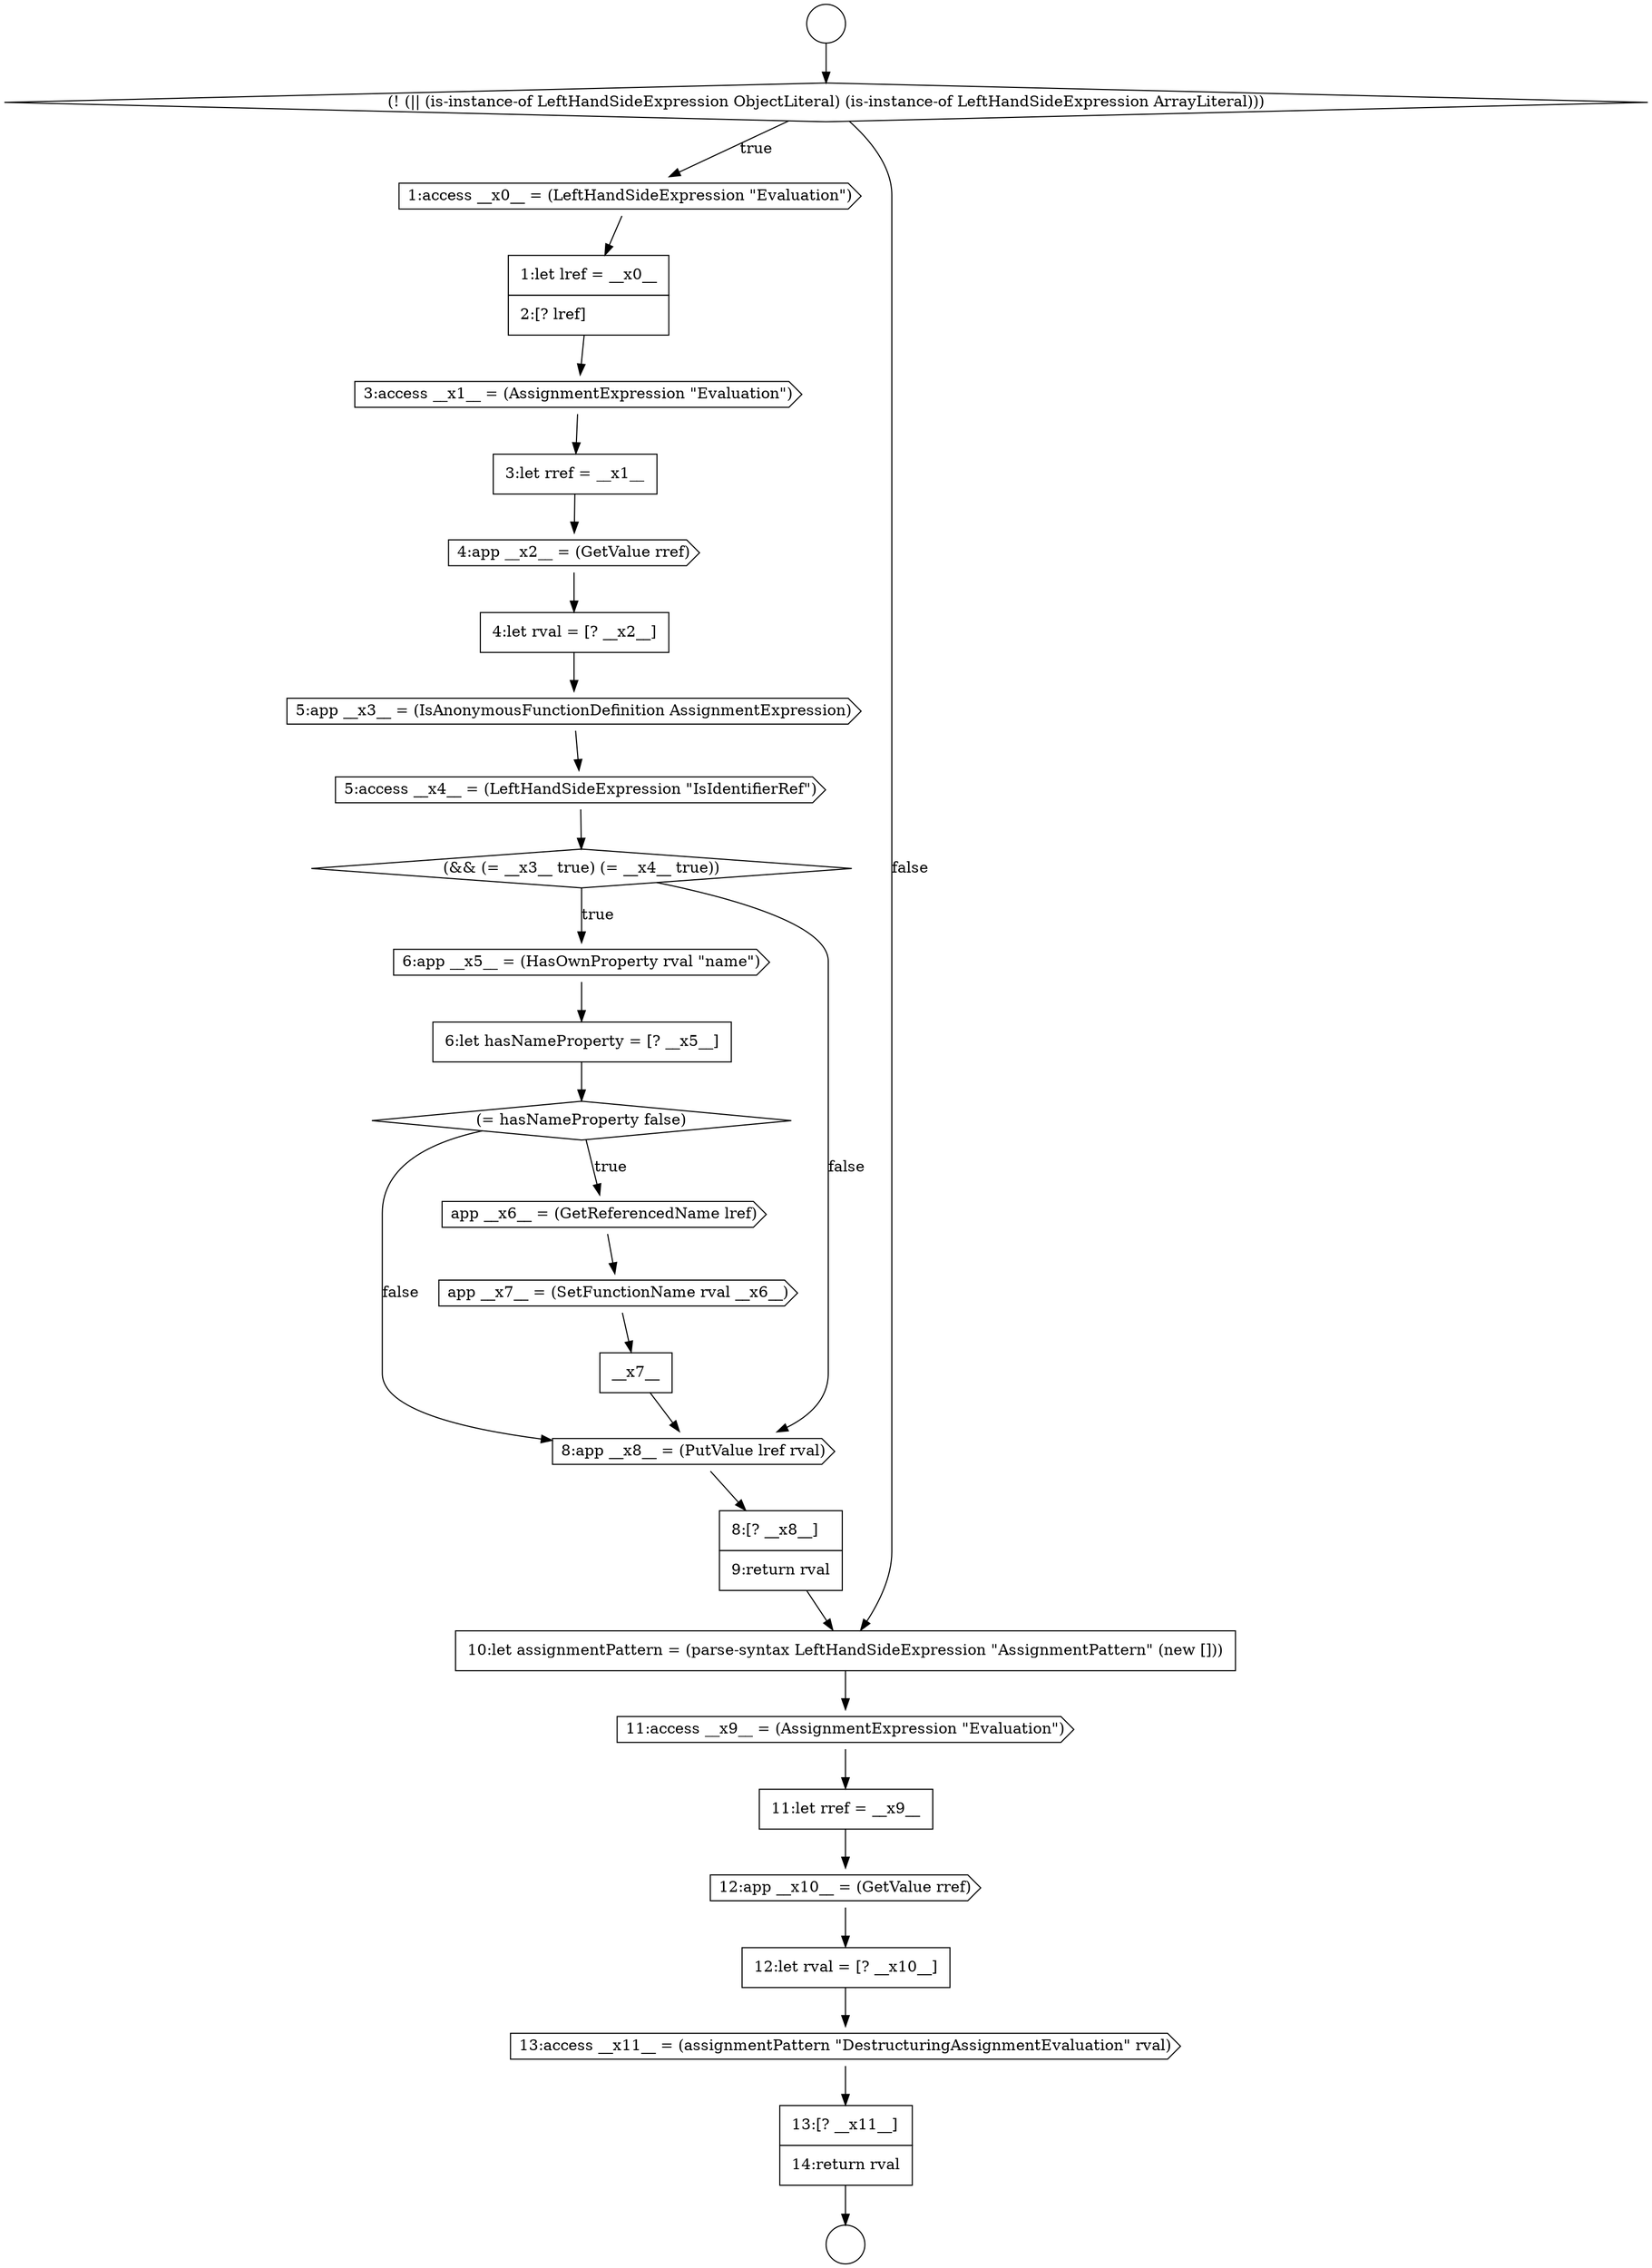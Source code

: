 digraph {
  node5069 [shape=none, margin=0, label=<<font color="black">
    <table border="0" cellborder="1" cellspacing="0" cellpadding="10">
      <tr><td align="left">12:let rval = [? __x10__]</td></tr>
    </table>
  </font>> color="black" fillcolor="white" style=filled]
  node5056 [shape=diamond, label=<<font color="black">(&amp;&amp; (= __x3__ true) (= __x4__ true))</font>> color="black" fillcolor="white" style=filled]
  node5064 [shape=none, margin=0, label=<<font color="black">
    <table border="0" cellborder="1" cellspacing="0" cellpadding="10">
      <tr><td align="left">8:[? __x8__]</td></tr>
      <tr><td align="left">9:return rval</td></tr>
    </table>
  </font>> color="black" fillcolor="white" style=filled]
  node5052 [shape=cds, label=<<font color="black">4:app __x2__ = (GetValue rref)</font>> color="black" fillcolor="white" style=filled]
  node5070 [shape=cds, label=<<font color="black">13:access __x11__ = (assignmentPattern &quot;DestructuringAssignmentEvaluation&quot; rval)</font>> color="black" fillcolor="white" style=filled]
  node5049 [shape=none, margin=0, label=<<font color="black">
    <table border="0" cellborder="1" cellspacing="0" cellpadding="10">
      <tr><td align="left">1:let lref = __x0__</td></tr>
      <tr><td align="left">2:[? lref]</td></tr>
    </table>
  </font>> color="black" fillcolor="white" style=filled]
  node5066 [shape=cds, label=<<font color="black">11:access __x9__ = (AssignmentExpression &quot;Evaluation&quot;)</font>> color="black" fillcolor="white" style=filled]
  node5053 [shape=none, margin=0, label=<<font color="black">
    <table border="0" cellborder="1" cellspacing="0" cellpadding="10">
      <tr><td align="left">4:let rval = [? __x2__]</td></tr>
    </table>
  </font>> color="black" fillcolor="white" style=filled]
  node5048 [shape=cds, label=<<font color="black">1:access __x0__ = (LeftHandSideExpression &quot;Evaluation&quot;)</font>> color="black" fillcolor="white" style=filled]
  node5057 [shape=cds, label=<<font color="black">6:app __x5__ = (HasOwnProperty rval &quot;name&quot;)</font>> color="black" fillcolor="white" style=filled]
  node5047 [shape=diamond, label=<<font color="black">(! (|| (is-instance-of LeftHandSideExpression ObjectLiteral) (is-instance-of LeftHandSideExpression ArrayLiteral)))</font>> color="black" fillcolor="white" style=filled]
  node5062 [shape=none, margin=0, label=<<font color="black">
    <table border="0" cellborder="1" cellspacing="0" cellpadding="10">
      <tr><td align="left">__x7__</td></tr>
    </table>
  </font>> color="black" fillcolor="white" style=filled]
  node5068 [shape=cds, label=<<font color="black">12:app __x10__ = (GetValue rref)</font>> color="black" fillcolor="white" style=filled]
  node5055 [shape=cds, label=<<font color="black">5:access __x4__ = (LeftHandSideExpression &quot;IsIdentifierRef&quot;)</font>> color="black" fillcolor="white" style=filled]
  node5051 [shape=none, margin=0, label=<<font color="black">
    <table border="0" cellborder="1" cellspacing="0" cellpadding="10">
      <tr><td align="left">3:let rref = __x1__</td></tr>
    </table>
  </font>> color="black" fillcolor="white" style=filled]
  node5045 [shape=circle label=" " color="black" fillcolor="white" style=filled]
  node5059 [shape=diamond, label=<<font color="black">(= hasNameProperty false)</font>> color="black" fillcolor="white" style=filled]
  node5063 [shape=cds, label=<<font color="black">8:app __x8__ = (PutValue lref rval)</font>> color="black" fillcolor="white" style=filled]
  node5058 [shape=none, margin=0, label=<<font color="black">
    <table border="0" cellborder="1" cellspacing="0" cellpadding="10">
      <tr><td align="left">6:let hasNameProperty = [? __x5__]</td></tr>
    </table>
  </font>> color="black" fillcolor="white" style=filled]
  node5065 [shape=none, margin=0, label=<<font color="black">
    <table border="0" cellborder="1" cellspacing="0" cellpadding="10">
      <tr><td align="left">10:let assignmentPattern = (parse-syntax LeftHandSideExpression &quot;AssignmentPattern&quot; (new []))</td></tr>
    </table>
  </font>> color="black" fillcolor="white" style=filled]
  node5067 [shape=none, margin=0, label=<<font color="black">
    <table border="0" cellborder="1" cellspacing="0" cellpadding="10">
      <tr><td align="left">11:let rref = __x9__</td></tr>
    </table>
  </font>> color="black" fillcolor="white" style=filled]
  node5050 [shape=cds, label=<<font color="black">3:access __x1__ = (AssignmentExpression &quot;Evaluation&quot;)</font>> color="black" fillcolor="white" style=filled]
  node5071 [shape=none, margin=0, label=<<font color="black">
    <table border="0" cellborder="1" cellspacing="0" cellpadding="10">
      <tr><td align="left">13:[? __x11__]</td></tr>
      <tr><td align="left">14:return rval</td></tr>
    </table>
  </font>> color="black" fillcolor="white" style=filled]
  node5054 [shape=cds, label=<<font color="black">5:app __x3__ = (IsAnonymousFunctionDefinition AssignmentExpression)</font>> color="black" fillcolor="white" style=filled]
  node5061 [shape=cds, label=<<font color="black">app __x7__ = (SetFunctionName rval __x6__)</font>> color="black" fillcolor="white" style=filled]
  node5060 [shape=cds, label=<<font color="black">app __x6__ = (GetReferencedName lref)</font>> color="black" fillcolor="white" style=filled]
  node5046 [shape=circle label=" " color="black" fillcolor="white" style=filled]
  node5067 -> node5068 [ color="black"]
  node5053 -> node5054 [ color="black"]
  node5062 -> node5063 [ color="black"]
  node5065 -> node5066 [ color="black"]
  node5054 -> node5055 [ color="black"]
  node5068 -> node5069 [ color="black"]
  node5052 -> node5053 [ color="black"]
  node5050 -> node5051 [ color="black"]
  node5049 -> node5050 [ color="black"]
  node5066 -> node5067 [ color="black"]
  node5055 -> node5056 [ color="black"]
  node5061 -> node5062 [ color="black"]
  node5069 -> node5070 [ color="black"]
  node5071 -> node5046 [ color="black"]
  node5051 -> node5052 [ color="black"]
  node5064 -> node5065 [ color="black"]
  node5056 -> node5057 [label=<<font color="black">true</font>> color="black"]
  node5056 -> node5063 [label=<<font color="black">false</font>> color="black"]
  node5058 -> node5059 [ color="black"]
  node5059 -> node5060 [label=<<font color="black">true</font>> color="black"]
  node5059 -> node5063 [label=<<font color="black">false</font>> color="black"]
  node5048 -> node5049 [ color="black"]
  node5063 -> node5064 [ color="black"]
  node5047 -> node5048 [label=<<font color="black">true</font>> color="black"]
  node5047 -> node5065 [label=<<font color="black">false</font>> color="black"]
  node5070 -> node5071 [ color="black"]
  node5057 -> node5058 [ color="black"]
  node5060 -> node5061 [ color="black"]
  node5045 -> node5047 [ color="black"]
}

